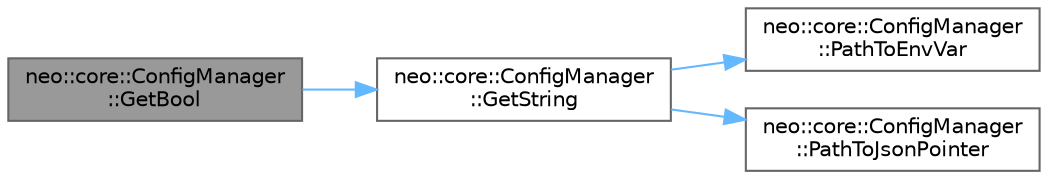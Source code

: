 digraph "neo::core::ConfigManager::GetBool"
{
 // LATEX_PDF_SIZE
  bgcolor="transparent";
  edge [fontname=Helvetica,fontsize=10,labelfontname=Helvetica,labelfontsize=10];
  node [fontname=Helvetica,fontsize=10,shape=box,height=0.2,width=0.4];
  rankdir="LR";
  Node1 [id="Node000001",label="neo::core::ConfigManager\l::GetBool",height=0.2,width=0.4,color="gray40", fillcolor="grey60", style="filled", fontcolor="black",tooltip="Get boolean configuration value."];
  Node1 -> Node2 [id="edge4_Node000001_Node000002",color="steelblue1",style="solid",tooltip=" "];
  Node2 [id="Node000002",label="neo::core::ConfigManager\l::GetString",height=0.2,width=0.4,color="grey40", fillcolor="white", style="filled",URL="$classneo_1_1core_1_1_config_manager.html#ad2db378234ee83a1ab72722344fbd6de",tooltip="Get string configuration value."];
  Node2 -> Node3 [id="edge5_Node000002_Node000003",color="steelblue1",style="solid",tooltip=" "];
  Node3 [id="Node000003",label="neo::core::ConfigManager\l::PathToEnvVar",height=0.2,width=0.4,color="grey40", fillcolor="white", style="filled",URL="$classneo_1_1core_1_1_config_manager.html#a838330a9508805966328d20965612c4f",tooltip="Convert JSON path to environment variable name."];
  Node2 -> Node4 [id="edge6_Node000002_Node000004",color="steelblue1",style="solid",tooltip=" "];
  Node4 [id="Node000004",label="neo::core::ConfigManager\l::PathToJsonPointer",height=0.2,width=0.4,color="grey40", fillcolor="white", style="filled",URL="$classneo_1_1core_1_1_config_manager.html#acbb8d5d039c3738db0d6ccac7eaceb30",tooltip="Convert dot-separated path to JSON pointer."];
}

